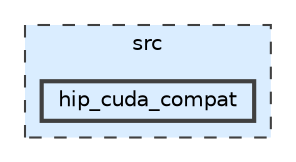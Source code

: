 digraph "/home/runner/work/realm/realm/realm-src/src/hip_cuda_compat"
{
 // LATEX_PDF_SIZE
  bgcolor="transparent";
  edge [fontname=Helvetica,fontsize=10,labelfontname=Helvetica,labelfontsize=10];
  node [fontname=Helvetica,fontsize=10,shape=box,height=0.2,width=0.4];
  compound=true
  subgraph clusterdir_ee9be144b9bbb327f7901f15e8330b27 {
    graph [ bgcolor="#daedff", pencolor="grey25", label="src", fontname=Helvetica,fontsize=10 style="filled,dashed", URL="dir_ee9be144b9bbb327f7901f15e8330b27.html",tooltip=""]
  dir_b108c7deb3ad2e92a9ec6882d463fd32 [label="hip_cuda_compat", fillcolor="#daedff", color="grey25", style="filled,bold", URL="dir_b108c7deb3ad2e92a9ec6882d463fd32.html",tooltip=""];
  }
}
